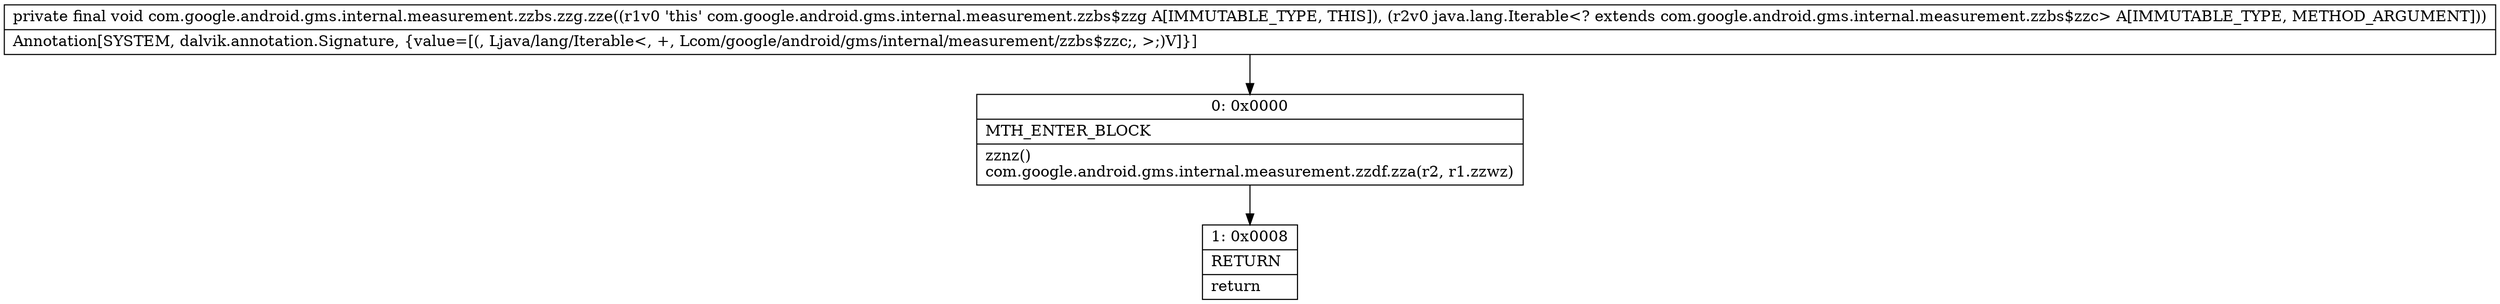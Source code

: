 digraph "CFG forcom.google.android.gms.internal.measurement.zzbs.zzg.zze(Ljava\/lang\/Iterable;)V" {
Node_0 [shape=record,label="{0\:\ 0x0000|MTH_ENTER_BLOCK\l|zznz()\lcom.google.android.gms.internal.measurement.zzdf.zza(r2, r1.zzwz)\l}"];
Node_1 [shape=record,label="{1\:\ 0x0008|RETURN\l|return\l}"];
MethodNode[shape=record,label="{private final void com.google.android.gms.internal.measurement.zzbs.zzg.zze((r1v0 'this' com.google.android.gms.internal.measurement.zzbs$zzg A[IMMUTABLE_TYPE, THIS]), (r2v0 java.lang.Iterable\<? extends com.google.android.gms.internal.measurement.zzbs$zzc\> A[IMMUTABLE_TYPE, METHOD_ARGUMENT]))  | Annotation[SYSTEM, dalvik.annotation.Signature, \{value=[(, Ljava\/lang\/Iterable\<, +, Lcom\/google\/android\/gms\/internal\/measurement\/zzbs$zzc;, \>;)V]\}]\l}"];
MethodNode -> Node_0;
Node_0 -> Node_1;
}

